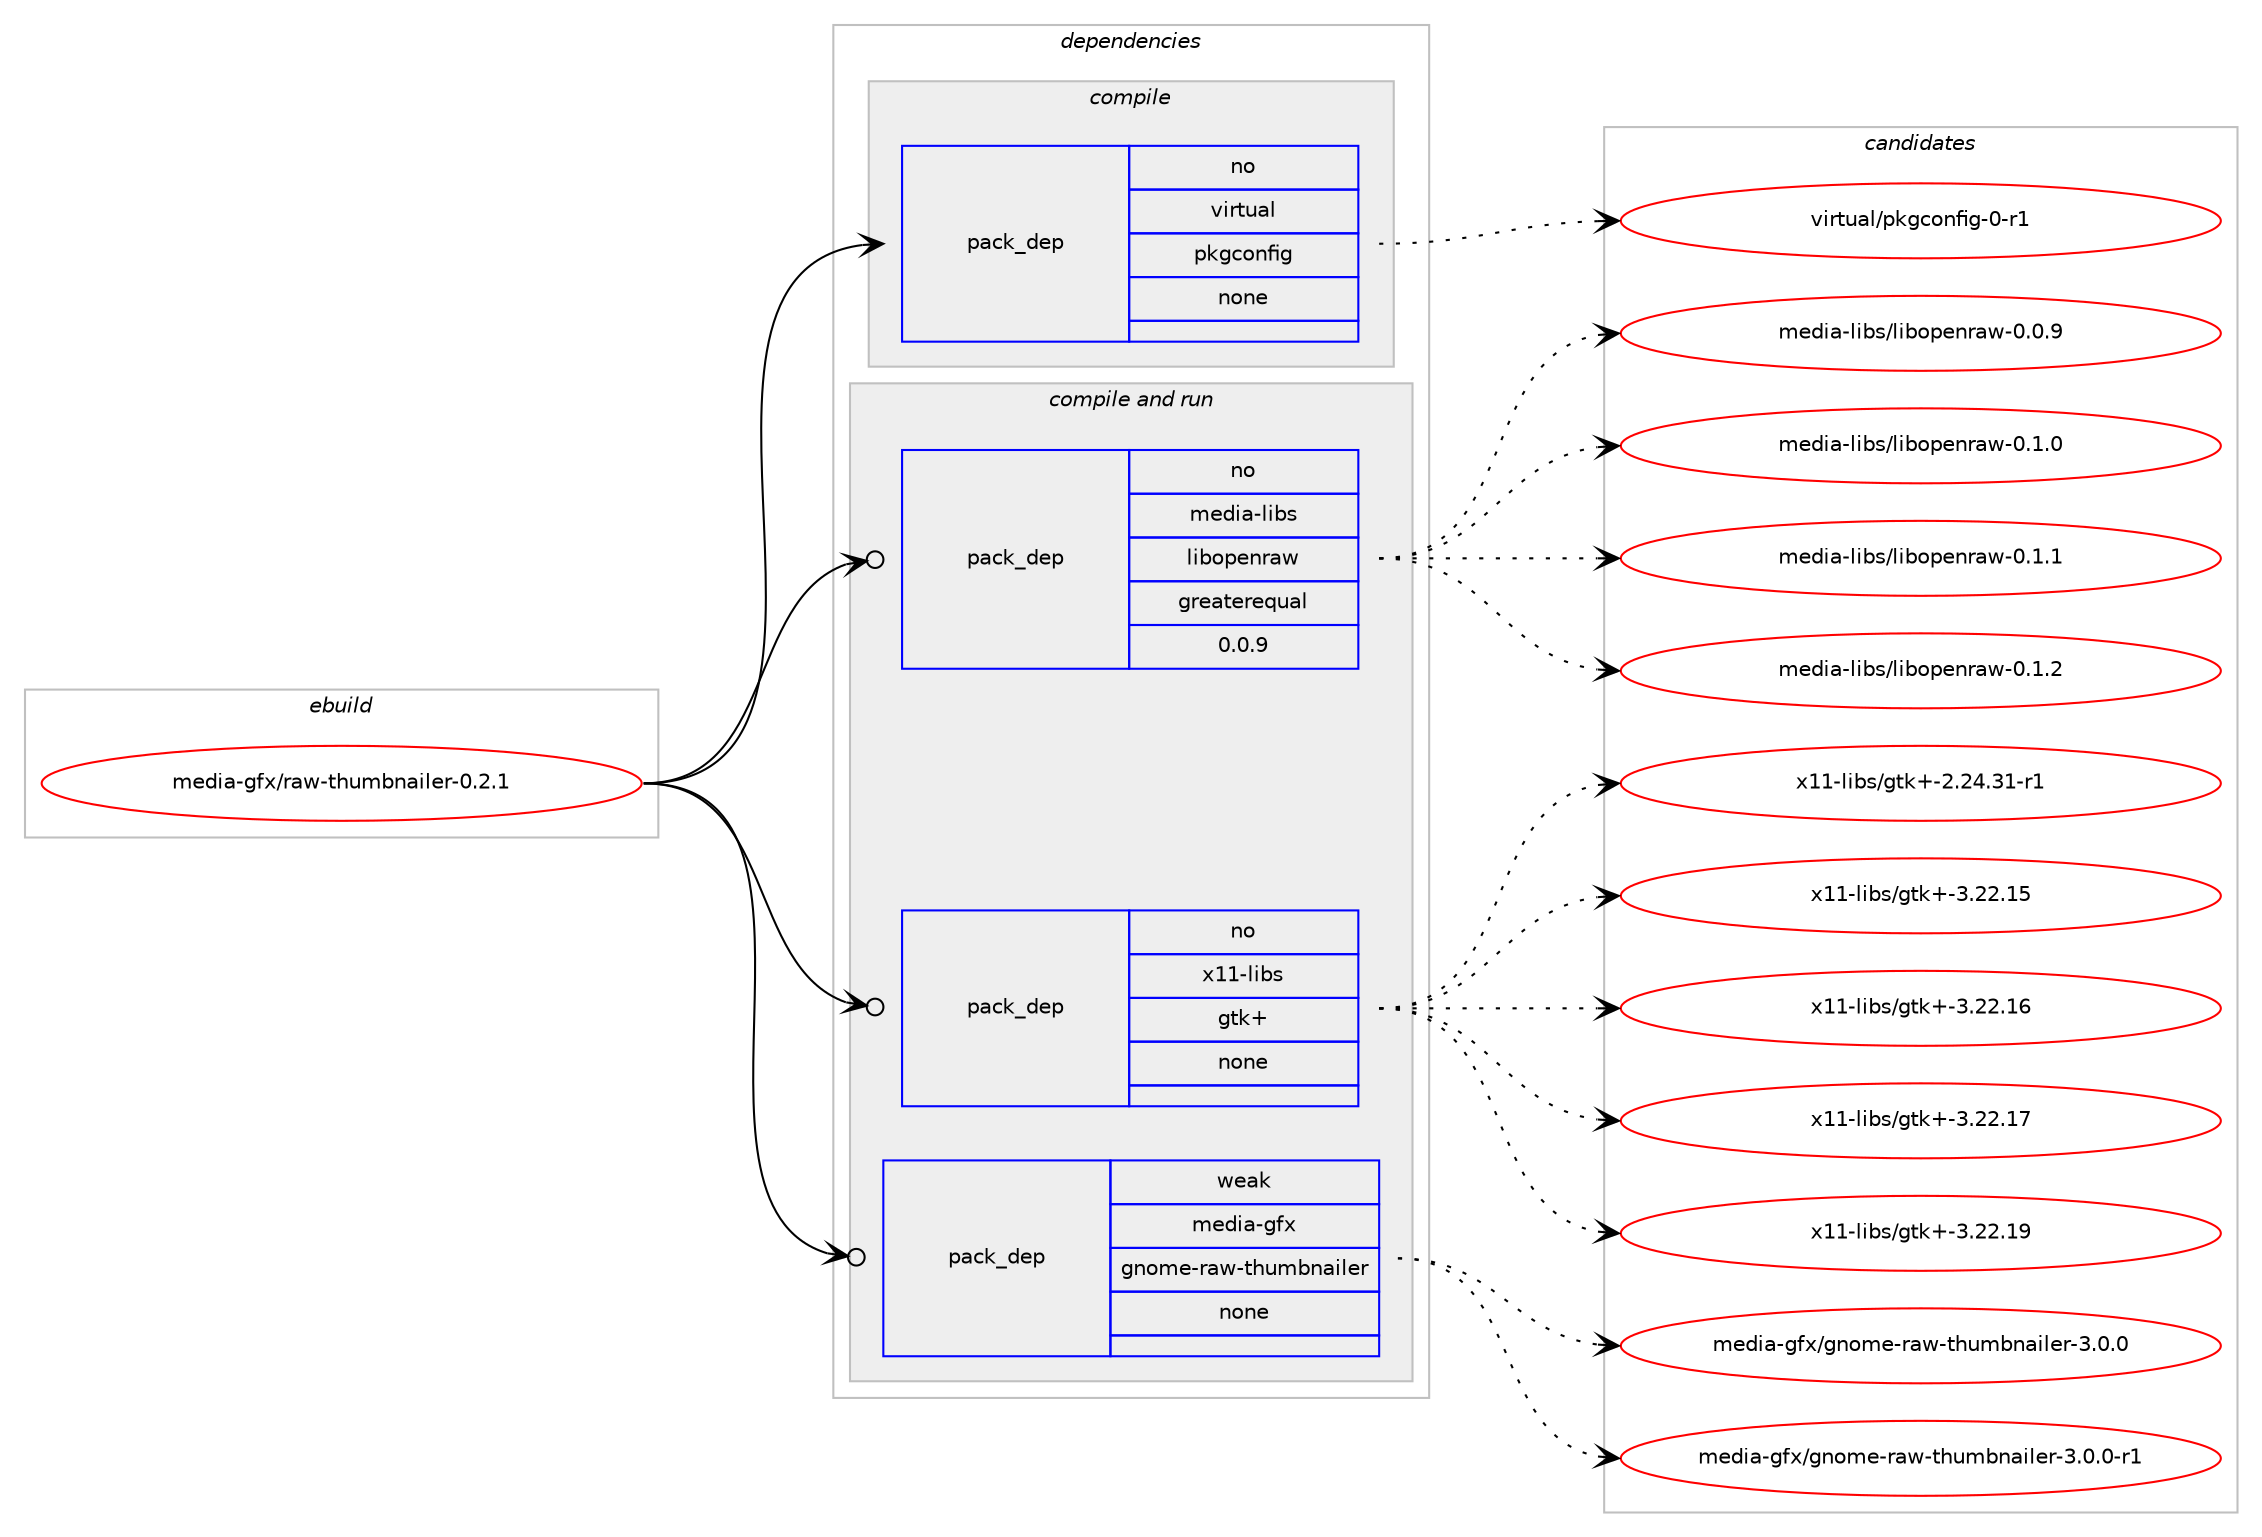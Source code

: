 digraph prolog {

# *************
# Graph options
# *************

newrank=true;
concentrate=true;
compound=true;
graph [rankdir=LR,fontname=Helvetica,fontsize=10,ranksep=1.5];#, ranksep=2.5, nodesep=0.2];
edge  [arrowhead=vee];
node  [fontname=Helvetica,fontsize=10];

# **********
# The ebuild
# **********

subgraph cluster_leftcol {
color=gray;
rank=same;
label=<<i>ebuild</i>>;
id [label="media-gfx/raw-thumbnailer-0.2.1", color=red, width=4, href="../media-gfx/raw-thumbnailer-0.2.1.svg"];
}

# ****************
# The dependencies
# ****************

subgraph cluster_midcol {
color=gray;
label=<<i>dependencies</i>>;
subgraph cluster_compile {
fillcolor="#eeeeee";
style=filled;
label=<<i>compile</i>>;
subgraph pack263758 {
dependency357651 [label=<<TABLE BORDER="0" CELLBORDER="1" CELLSPACING="0" CELLPADDING="4" WIDTH="220"><TR><TD ROWSPAN="6" CELLPADDING="30">pack_dep</TD></TR><TR><TD WIDTH="110">no</TD></TR><TR><TD>virtual</TD></TR><TR><TD>pkgconfig</TD></TR><TR><TD>none</TD></TR><TR><TD></TD></TR></TABLE>>, shape=none, color=blue];
}
id:e -> dependency357651:w [weight=20,style="solid",arrowhead="vee"];
}
subgraph cluster_compileandrun {
fillcolor="#eeeeee";
style=filled;
label=<<i>compile and run</i>>;
subgraph pack263759 {
dependency357652 [label=<<TABLE BORDER="0" CELLBORDER="1" CELLSPACING="0" CELLPADDING="4" WIDTH="220"><TR><TD ROWSPAN="6" CELLPADDING="30">pack_dep</TD></TR><TR><TD WIDTH="110">no</TD></TR><TR><TD>media-libs</TD></TR><TR><TD>libopenraw</TD></TR><TR><TD>greaterequal</TD></TR><TR><TD>0.0.9</TD></TR></TABLE>>, shape=none, color=blue];
}
id:e -> dependency357652:w [weight=20,style="solid",arrowhead="odotvee"];
subgraph pack263760 {
dependency357653 [label=<<TABLE BORDER="0" CELLBORDER="1" CELLSPACING="0" CELLPADDING="4" WIDTH="220"><TR><TD ROWSPAN="6" CELLPADDING="30">pack_dep</TD></TR><TR><TD WIDTH="110">no</TD></TR><TR><TD>x11-libs</TD></TR><TR><TD>gtk+</TD></TR><TR><TD>none</TD></TR><TR><TD></TD></TR></TABLE>>, shape=none, color=blue];
}
id:e -> dependency357653:w [weight=20,style="solid",arrowhead="odotvee"];
subgraph pack263761 {
dependency357654 [label=<<TABLE BORDER="0" CELLBORDER="1" CELLSPACING="0" CELLPADDING="4" WIDTH="220"><TR><TD ROWSPAN="6" CELLPADDING="30">pack_dep</TD></TR><TR><TD WIDTH="110">weak</TD></TR><TR><TD>media-gfx</TD></TR><TR><TD>gnome-raw-thumbnailer</TD></TR><TR><TD>none</TD></TR><TR><TD></TD></TR></TABLE>>, shape=none, color=blue];
}
id:e -> dependency357654:w [weight=20,style="solid",arrowhead="odotvee"];
}
subgraph cluster_run {
fillcolor="#eeeeee";
style=filled;
label=<<i>run</i>>;
}
}

# **************
# The candidates
# **************

subgraph cluster_choices {
rank=same;
color=gray;
label=<<i>candidates</i>>;

subgraph choice263758 {
color=black;
nodesep=1;
choice11810511411611797108471121071039911111010210510345484511449 [label="virtual/pkgconfig-0-r1", color=red, width=4,href="../virtual/pkgconfig-0-r1.svg"];
dependency357651:e -> choice11810511411611797108471121071039911111010210510345484511449:w [style=dotted,weight="100"];
}
subgraph choice263759 {
color=black;
nodesep=1;
choice109101100105974510810598115471081059811111210111011497119454846484657 [label="media-libs/libopenraw-0.0.9", color=red, width=4,href="../media-libs/libopenraw-0.0.9.svg"];
choice109101100105974510810598115471081059811111210111011497119454846494648 [label="media-libs/libopenraw-0.1.0", color=red, width=4,href="../media-libs/libopenraw-0.1.0.svg"];
choice109101100105974510810598115471081059811111210111011497119454846494649 [label="media-libs/libopenraw-0.1.1", color=red, width=4,href="../media-libs/libopenraw-0.1.1.svg"];
choice109101100105974510810598115471081059811111210111011497119454846494650 [label="media-libs/libopenraw-0.1.2", color=red, width=4,href="../media-libs/libopenraw-0.1.2.svg"];
dependency357652:e -> choice109101100105974510810598115471081059811111210111011497119454846484657:w [style=dotted,weight="100"];
dependency357652:e -> choice109101100105974510810598115471081059811111210111011497119454846494648:w [style=dotted,weight="100"];
dependency357652:e -> choice109101100105974510810598115471081059811111210111011497119454846494649:w [style=dotted,weight="100"];
dependency357652:e -> choice109101100105974510810598115471081059811111210111011497119454846494650:w [style=dotted,weight="100"];
}
subgraph choice263760 {
color=black;
nodesep=1;
choice12049494510810598115471031161074345504650524651494511449 [label="x11-libs/gtk+-2.24.31-r1", color=red, width=4,href="../x11-libs/gtk+-2.24.31-r1.svg"];
choice1204949451081059811547103116107434551465050464953 [label="x11-libs/gtk+-3.22.15", color=red, width=4,href="../x11-libs/gtk+-3.22.15.svg"];
choice1204949451081059811547103116107434551465050464954 [label="x11-libs/gtk+-3.22.16", color=red, width=4,href="../x11-libs/gtk+-3.22.16.svg"];
choice1204949451081059811547103116107434551465050464955 [label="x11-libs/gtk+-3.22.17", color=red, width=4,href="../x11-libs/gtk+-3.22.17.svg"];
choice1204949451081059811547103116107434551465050464957 [label="x11-libs/gtk+-3.22.19", color=red, width=4,href="../x11-libs/gtk+-3.22.19.svg"];
dependency357653:e -> choice12049494510810598115471031161074345504650524651494511449:w [style=dotted,weight="100"];
dependency357653:e -> choice1204949451081059811547103116107434551465050464953:w [style=dotted,weight="100"];
dependency357653:e -> choice1204949451081059811547103116107434551465050464954:w [style=dotted,weight="100"];
dependency357653:e -> choice1204949451081059811547103116107434551465050464955:w [style=dotted,weight="100"];
dependency357653:e -> choice1204949451081059811547103116107434551465050464957:w [style=dotted,weight="100"];
}
subgraph choice263761 {
color=black;
nodesep=1;
choice1091011001059745103102120471031101111091014511497119451161041171099811097105108101114455146484648 [label="media-gfx/gnome-raw-thumbnailer-3.0.0", color=red, width=4,href="../media-gfx/gnome-raw-thumbnailer-3.0.0.svg"];
choice10910110010597451031021204710311011110910145114971194511610411710998110971051081011144551464846484511449 [label="media-gfx/gnome-raw-thumbnailer-3.0.0-r1", color=red, width=4,href="../media-gfx/gnome-raw-thumbnailer-3.0.0-r1.svg"];
dependency357654:e -> choice1091011001059745103102120471031101111091014511497119451161041171099811097105108101114455146484648:w [style=dotted,weight="100"];
dependency357654:e -> choice10910110010597451031021204710311011110910145114971194511610411710998110971051081011144551464846484511449:w [style=dotted,weight="100"];
}
}

}
